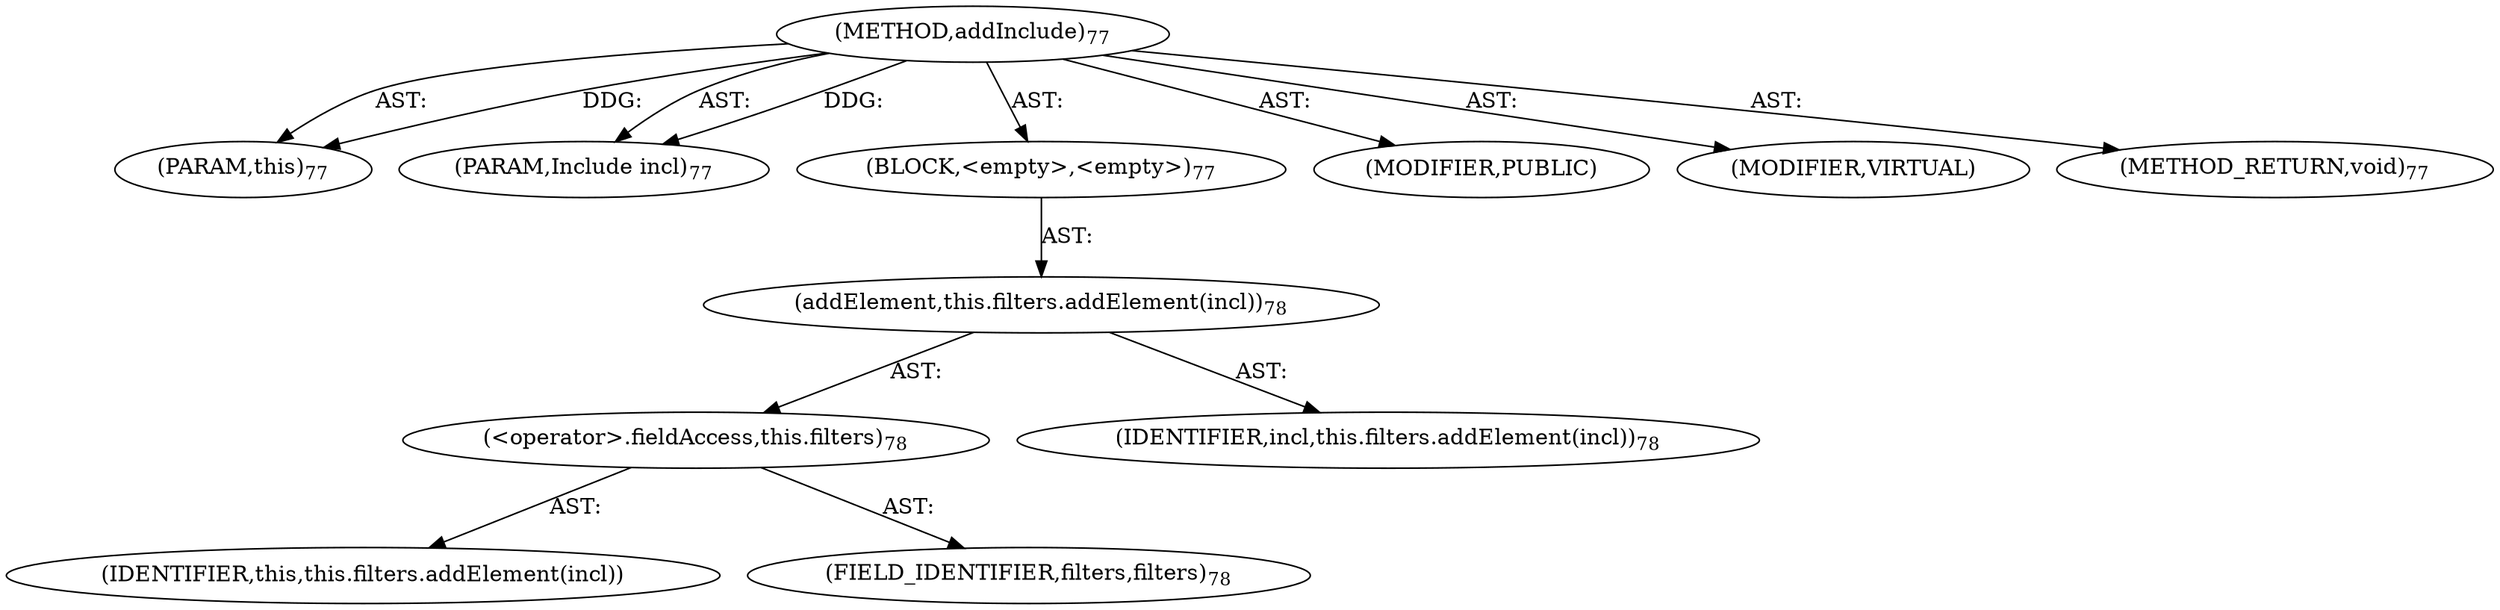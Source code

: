 digraph "addInclude" {  
"111669149697" [label = <(METHOD,addInclude)<SUB>77</SUB>> ]
"115964116995" [label = <(PARAM,this)<SUB>77</SUB>> ]
"115964116996" [label = <(PARAM,Include incl)<SUB>77</SUB>> ]
"25769803777" [label = <(BLOCK,&lt;empty&gt;,&lt;empty&gt;)<SUB>77</SUB>> ]
"30064771079" [label = <(addElement,this.filters.addElement(incl))<SUB>78</SUB>> ]
"30064771080" [label = <(&lt;operator&gt;.fieldAccess,this.filters)<SUB>78</SUB>> ]
"68719476741" [label = <(IDENTIFIER,this,this.filters.addElement(incl))> ]
"55834574851" [label = <(FIELD_IDENTIFIER,filters,filters)<SUB>78</SUB>> ]
"68719476742" [label = <(IDENTIFIER,incl,this.filters.addElement(incl))<SUB>78</SUB>> ]
"133143986180" [label = <(MODIFIER,PUBLIC)> ]
"133143986181" [label = <(MODIFIER,VIRTUAL)> ]
"128849018881" [label = <(METHOD_RETURN,void)<SUB>77</SUB>> ]
  "111669149697" -> "115964116995"  [ label = "AST: "] 
  "111669149697" -> "115964116996"  [ label = "AST: "] 
  "111669149697" -> "25769803777"  [ label = "AST: "] 
  "111669149697" -> "133143986180"  [ label = "AST: "] 
  "111669149697" -> "133143986181"  [ label = "AST: "] 
  "111669149697" -> "128849018881"  [ label = "AST: "] 
  "25769803777" -> "30064771079"  [ label = "AST: "] 
  "30064771079" -> "30064771080"  [ label = "AST: "] 
  "30064771079" -> "68719476742"  [ label = "AST: "] 
  "30064771080" -> "68719476741"  [ label = "AST: "] 
  "30064771080" -> "55834574851"  [ label = "AST: "] 
  "111669149697" -> "115964116995"  [ label = "DDG: "] 
  "111669149697" -> "115964116996"  [ label = "DDG: "] 
}
